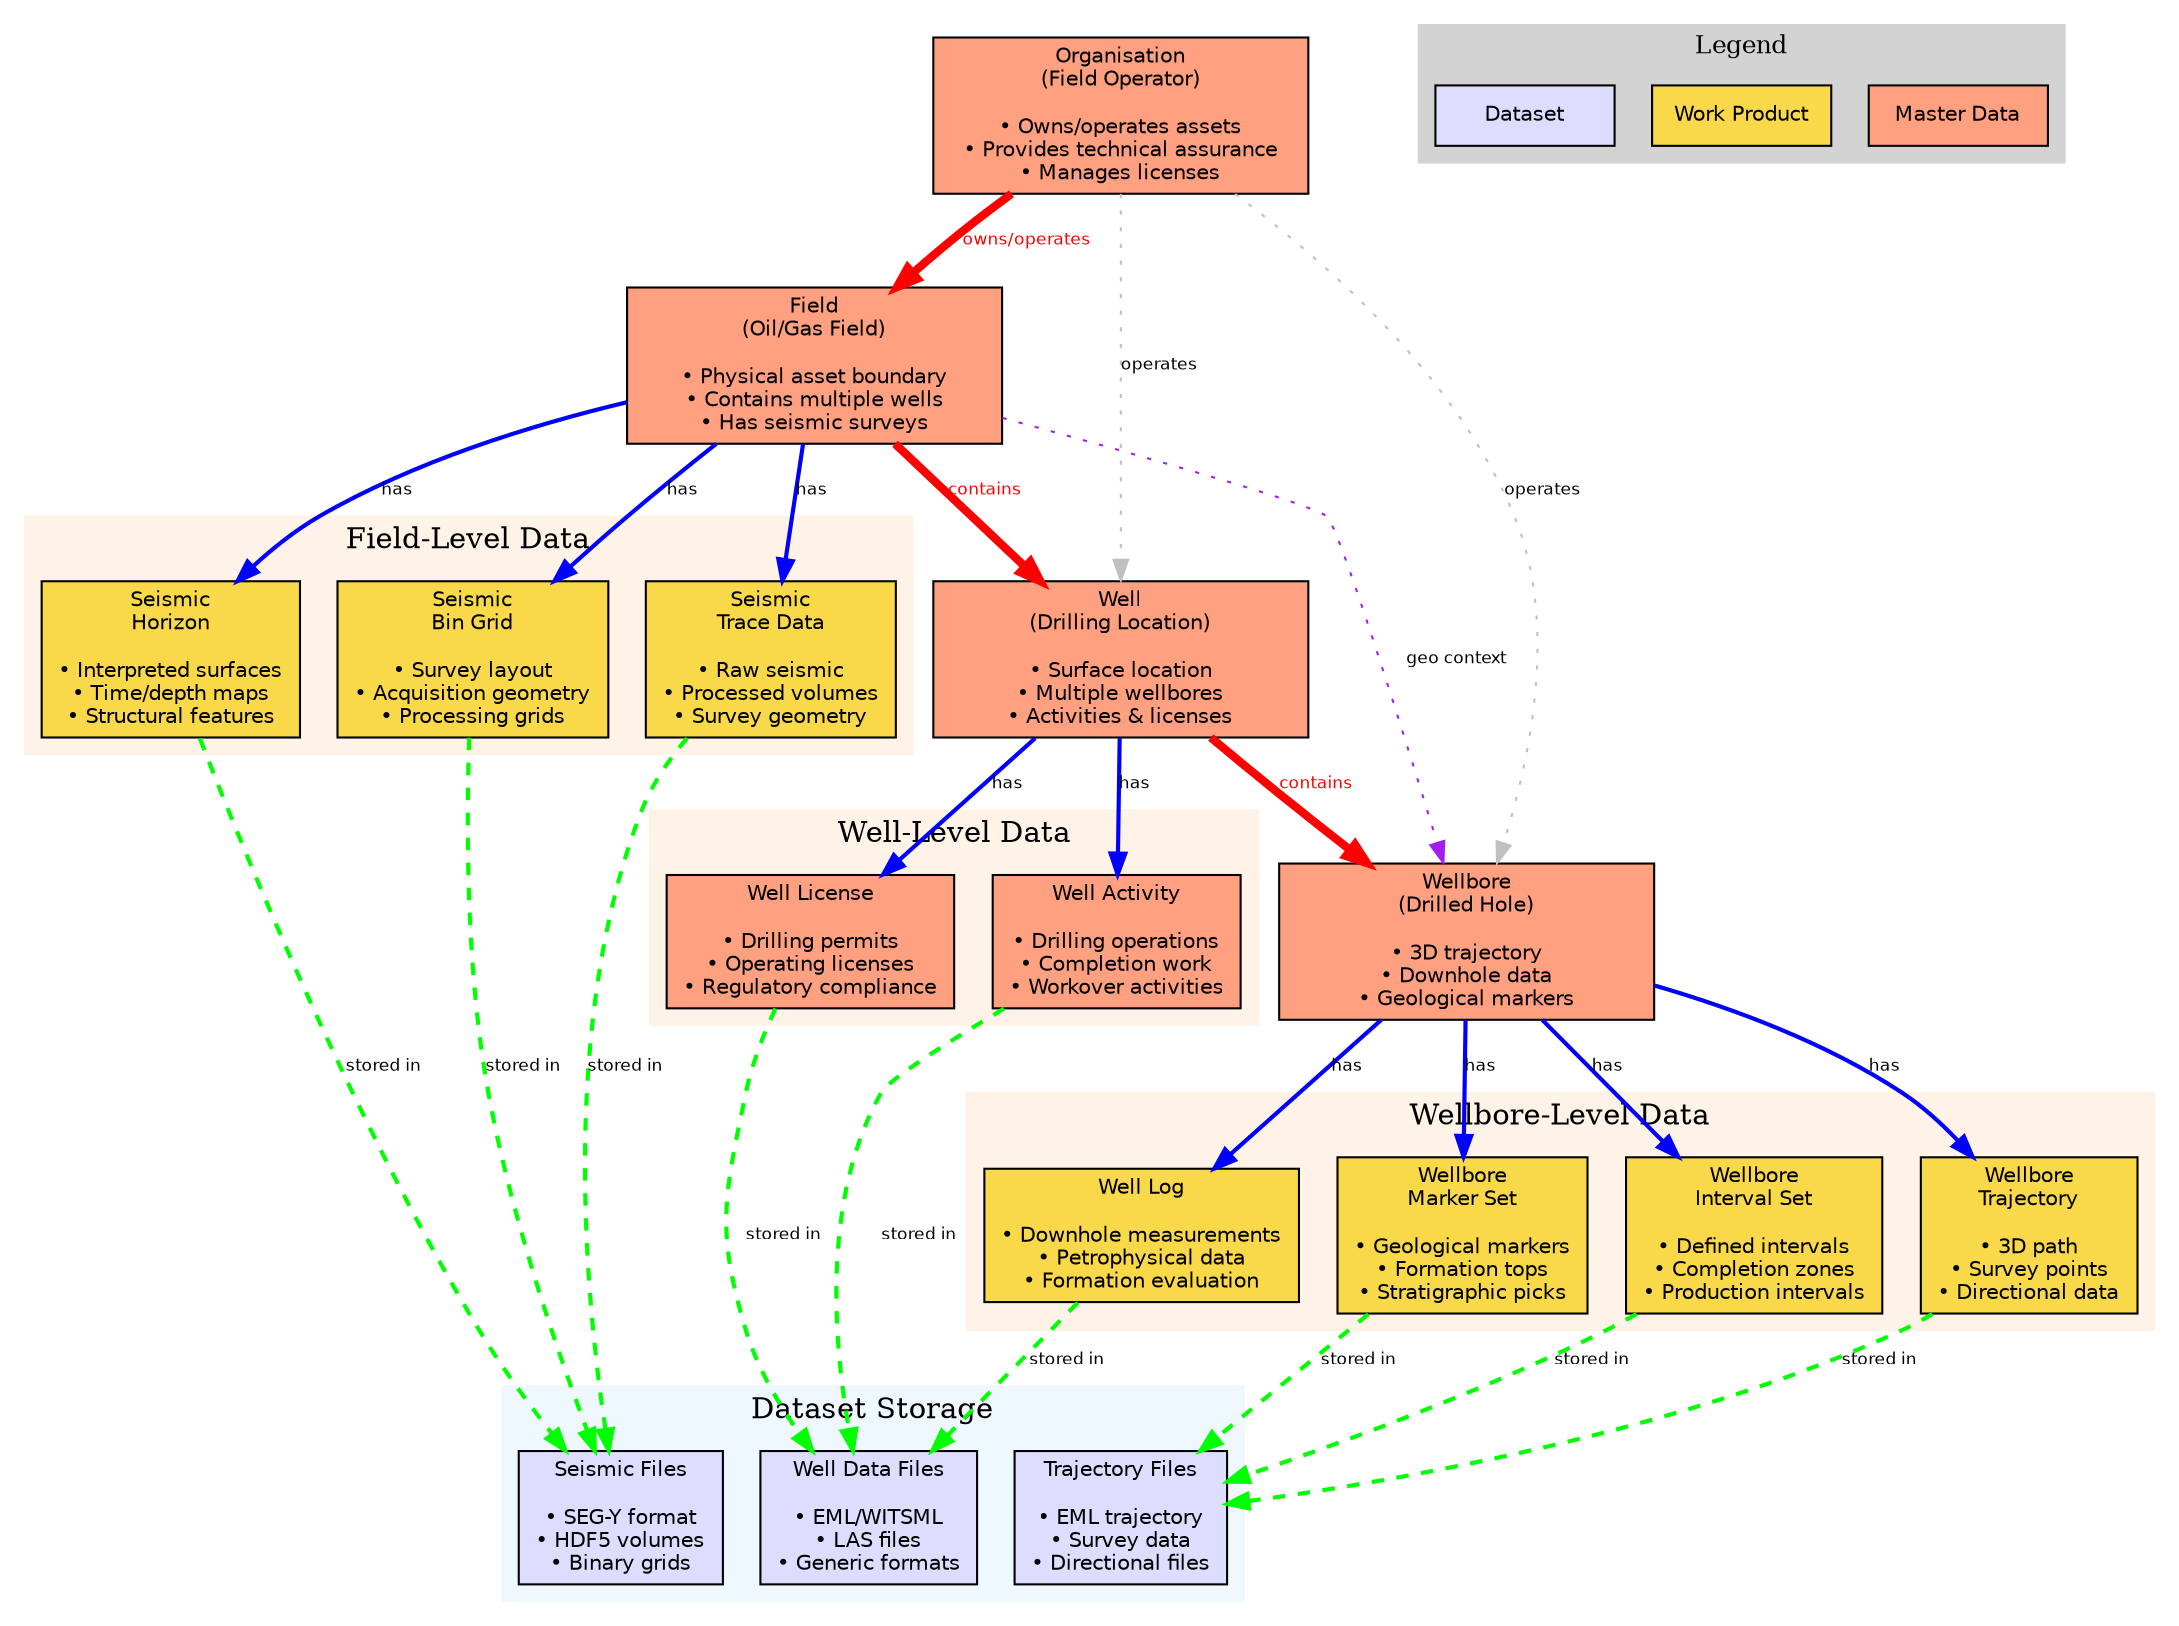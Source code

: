 digraph OSDU_Master_Data_Hierarchy {
    // Graph settings for clear hierarchical view
    rankdir=TB;
    node [shape=box, style=filled, fontname="Helvetica", fontsize=10];
    edge [fontname="Helvetica", fontsize=8];
    
    // Define ranks for proper hierarchy
    {rank=same; Organisation}
    {rank=same; Field}
    {rank=same; Well}
    {rank=same; Wellbore}
    
    // Compact Legend
    subgraph cluster_legend {
        label="Legend";
        style=filled;
        color=lightgrey;
        fontsize=12;
        
        legend_master [label="Master Data", fillcolor="#ffa080", width=1.2, height=0.4];
        legend_wpc [label="Work Product", fillcolor="#f9d949", width=1.2, height=0.4];
        legend_dataset [label="Dataset", fillcolor="#ddddff", width=1.2, height=0.4];
        
        {rank=same; legend_master; legend_wpc; legend_dataset;}
    }
    
    // Level 1: Organisation (Top of hierarchy)
    Organisation [label="Organisation\n(Field Operator)\n\n• Owns/operates assets\n• Provides technical assurance\n• Manages licenses", fillcolor="#ffa080", width=2.5];
    
    // Level 2: Field (Asset level)
    Field [label="Field\n(Oil/Gas Field)\n\n• Physical asset boundary\n• Contains multiple wells\n• Has seismic surveys", fillcolor="#ffa080", width=2.5];
    
    // Level 3: Well (Drilling location)
    Well [label="Well\n(Drilling Location)\n\n• Surface location\n• Multiple wellbores\n• Activities & licenses", fillcolor="#ffa080", width=2.5];
    
    // Level 4: Wellbore (Actual hole)
    Wellbore [label="Wellbore\n(Drilled Hole)\n\n• 3D trajectory\n• Downhole data\n• Geological markers", fillcolor="#ffa080", width=2.5];
    
    // Field-level data (positioned left)
    subgraph cluster_field_data {
        label="Field-Level Data";
        style=filled;
        color="#fff2e6";
        
        SeismicTraceData [label="Seismic\nTrace Data\n\n• Raw seismic\n• Processed volumes\n• Survey geometry", fillcolor="#f9d949"];
        SeismicHorizon [label="Seismic\nHorizon\n\n• Interpreted surfaces\n• Time/depth maps\n• Structural features", fillcolor="#f9d949"];
        SeismicBinGrid [label="Seismic\nBin Grid\n\n• Survey layout\n• Acquisition geometry\n• Processing grids", fillcolor="#f9d949"];
    }
    
    // Well-level data (positioned right)
    subgraph cluster_well_data {
        label="Well-Level Data";
        style=filled;
        color="#fff2e6";
        
        WellActivity [label="Well Activity\n\n• Drilling operations\n• Completion work\n• Workover activities", fillcolor="#ffa080"];
        WellLicense [label="Well License\n\n• Drilling permits\n• Operating licenses\n• Regulatory compliance", fillcolor="#ffa080"];
    }
    
    // Wellbore-level data (positioned bottom)
    subgraph cluster_wellbore_data {
        label="Wellbore-Level Data";
        style=filled;
        color="#fff2e6";
        
        WellboreTrajectory [label="Wellbore\nTrajectory\n\n• 3D path\n• Survey points\n• Directional data", fillcolor="#f9d949"];
        WellLog [label="Well Log\n\n• Downhole measurements\n• Petrophysical data\n• Formation evaluation", fillcolor="#f9d949"];
        WellboreMarkerSet [label="Wellbore\nMarker Set\n\n• Geological markers\n• Formation tops\n• Stratigraphic picks", fillcolor="#f9d949"];
        WellboreIntervalSet [label="Wellbore\nInterval Set\n\n• Defined intervals\n• Completion zones\n• Production intervals", fillcolor="#f9d949"];
    }
    
    // File storage layer
    subgraph cluster_files {
        label="Dataset Storage";
        style=filled;
        color="#f0f8ff";
        
        SeismicFiles [label="Seismic Files\n\n• SEG-Y format\n• HDF5 volumes\n• Binary grids", fillcolor="#ddddff"];
        WellDataFiles [label="Well Data Files\n\n• EML/WITSML\n• LAS files\n• Generic formats", fillcolor="#ddddff"];
        TrajectoryFiles [label="Trajectory Files\n\n• EML trajectory\n• Survey data\n• Directional files", fillcolor="#ddddff"];
    }
    
    // PRIMARY HIERARCHY (thick red arrows)
    Organisation -> Field [label="owns/operates", color=red, penwidth=4, fontcolor=red];
    Field -> Well [label="contains", color=red, penwidth=4, fontcolor=red];
    Well -> Wellbore [label="contains", color=red, penwidth=4, fontcolor=red];
    
    // DATA ATTACHMENT RELATIONSHIPS (blue arrows)
    Field -> SeismicTraceData [label="has", color=blue, penwidth=2];
    Field -> SeismicHorizon [label="has", color=blue, penwidth=2];
    Field -> SeismicBinGrid [label="has", color=blue, penwidth=2];
    
    Well -> WellActivity [label="has", color=blue, penwidth=2];
    Well -> WellLicense [label="has", color=blue, penwidth=2];
    
    Wellbore -> WellboreTrajectory [label="has", color=blue, penwidth=2];
    Wellbore -> WellLog [label="has", color=blue, penwidth=2];
    Wellbore -> WellboreMarkerSet [label="has", color=blue, penwidth=2];
    Wellbore -> WellboreIntervalSet [label="has", color=blue, penwidth=2];
    
    // FILE STORAGE RELATIONSHIPS (green dashed arrows)
    SeismicTraceData -> SeismicFiles [label="stored in", color=green, style=dashed, penwidth=2];
    SeismicHorizon -> SeismicFiles [label="stored in", color=green, style=dashed, penwidth=2];
    SeismicBinGrid -> SeismicFiles [label="stored in", color=green, style=dashed, penwidth=2];
    
    WellLog -> WellDataFiles [label="stored in", color=green, style=dashed, penwidth=2];
    WellActivity -> WellDataFiles [label="stored in", color=green, style=dashed, penwidth=2];
    WellLicense -> WellDataFiles [label="stored in", color=green, style=dashed, penwidth=2];
    
    WellboreTrajectory -> TrajectoryFiles [label="stored in", color=green, style=dashed, penwidth=2];
    WellboreMarkerSet -> TrajectoryFiles [label="stored in", color=green, style=dashed, penwidth=2];
    WellboreIntervalSet -> TrajectoryFiles [label="stored in", color=green, style=dashed, penwidth=2];
    
    // OPERATIONAL RELATIONSHIPS (gray dotted - cross-cutting)
    Organisation -> Well [label="operates", style=dotted, color=gray];
    Organisation -> Wellbore [label="operates", style=dotted, color=gray];
    
    // GEO-CONTEXT RELATIONSHIPS (purple dotted)
    Field -> Wellbore [label="geo context", style=dotted, color=purple];
}